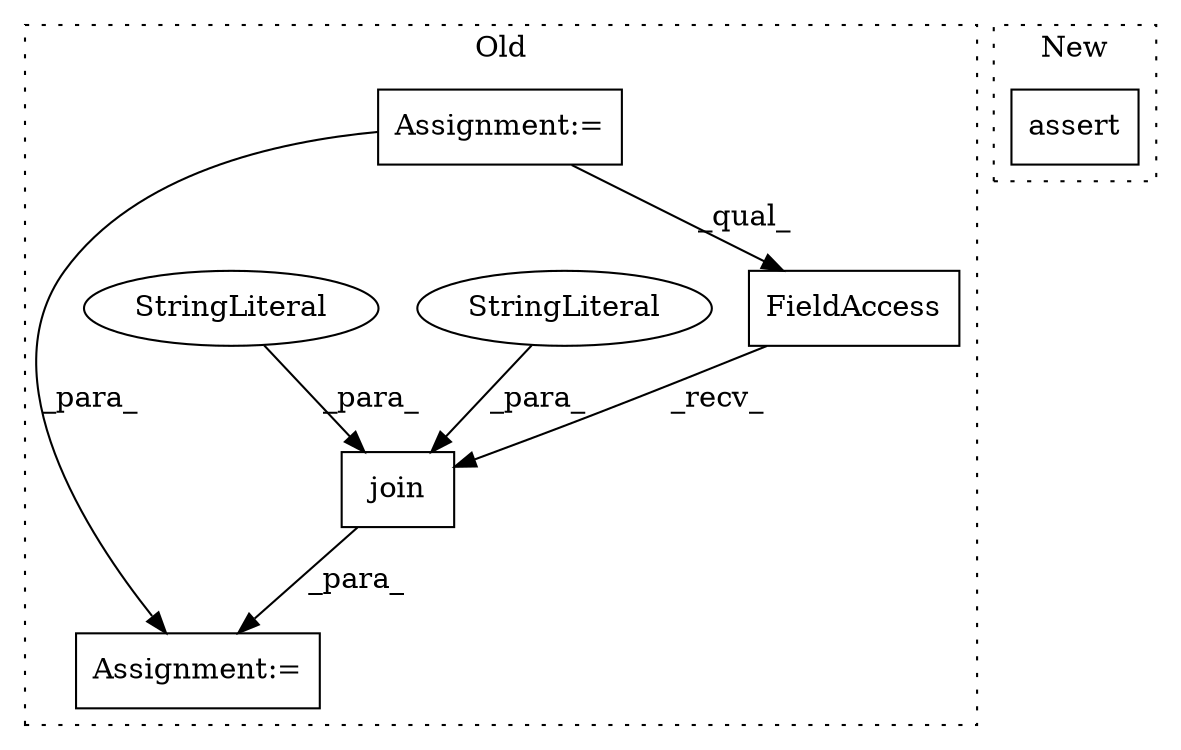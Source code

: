 digraph G {
subgraph cluster0 {
1 [label="join" a="32" s="5293,5348" l="5,1" shape="box"];
3 [label="FieldAccess" a="22" s="5285" l="7" shape="box"];
4 [label="StringLiteral" a="45" s="5306" l="9" shape="ellipse"];
5 [label="Assignment:=" a="7" s="5269" l="1" shape="box"];
6 [label="StringLiteral" a="45" s="5316" l="32" shape="ellipse"];
7 [label="Assignment:=" a="7" s="4570" l="2" shape="box"];
label = "Old";
style="dotted";
}
subgraph cluster1 {
2 [label="assert" a="32" s="5384,5411" l="13,1" shape="box"];
label = "New";
style="dotted";
}
1 -> 5 [label="_para_"];
3 -> 1 [label="_recv_"];
4 -> 1 [label="_para_"];
6 -> 1 [label="_para_"];
7 -> 5 [label="_para_"];
7 -> 3 [label="_qual_"];
}